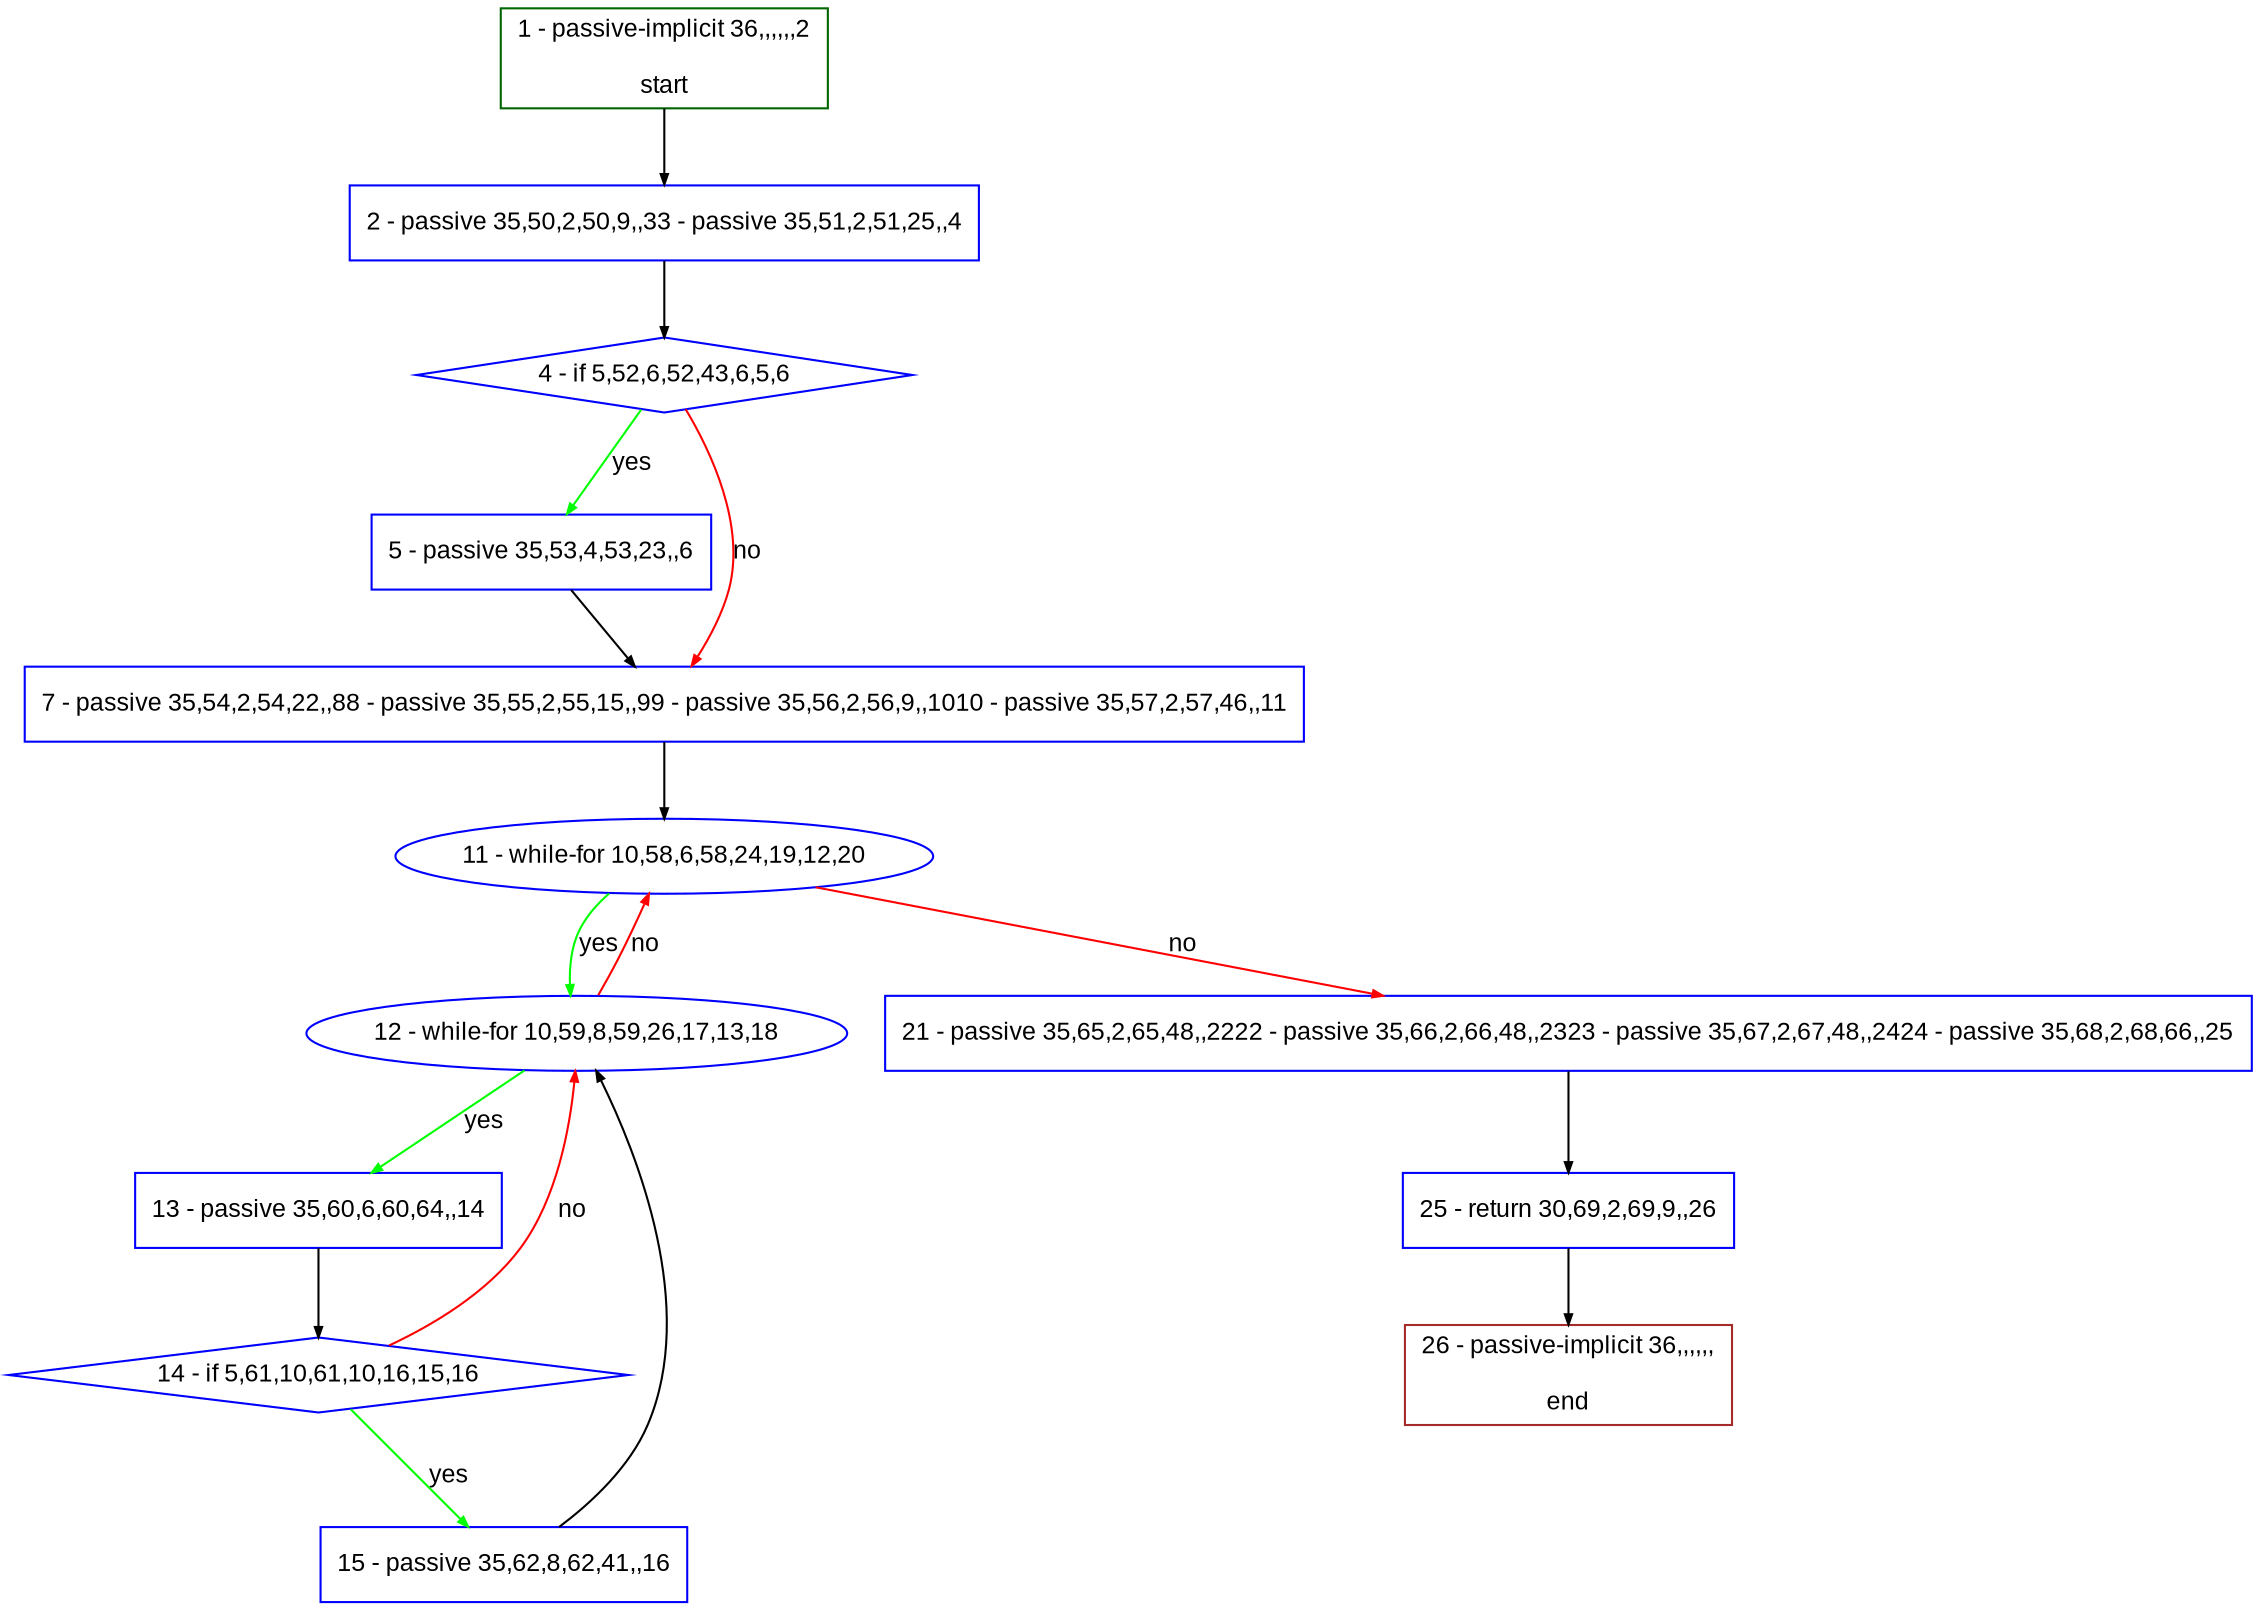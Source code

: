 digraph "" {
  graph [pack="true", label="", fontsize="12", packmode="clust", fontname="Arial", fillcolor="#FFFFCC", bgcolor="white", style="rounded,filled", compound="true"];
  node [node_initialized="no", label="", color="grey", fontsize="12", fillcolor="white", fontname="Arial", style="filled", shape="rectangle", compound="true", fixedsize="false"];
  edge [fontcolor="black", arrowhead="normal", arrowtail="none", arrowsize="0.5", ltail="", label="", color="black", fontsize="12", lhead="", fontname="Arial", dir="forward", compound="true"];
  __N1 [label="2 - passive 35,50,2,50,9,,33 - passive 35,51,2,51,25,,4", color="#0000ff", fillcolor="#ffffff", style="filled", shape="box"];
  __N2 [label="1 - passive-implicit 36,,,,,,2\n\nstart", color="#006400", fillcolor="#ffffff", style="filled", shape="box"];
  __N3 [label="4 - if 5,52,6,52,43,6,5,6", color="#0000ff", fillcolor="#ffffff", style="filled", shape="diamond"];
  __N4 [label="5 - passive 35,53,4,53,23,,6", color="#0000ff", fillcolor="#ffffff", style="filled", shape="box"];
  __N5 [label="7 - passive 35,54,2,54,22,,88 - passive 35,55,2,55,15,,99 - passive 35,56,2,56,9,,1010 - passive 35,57,2,57,46,,11", color="#0000ff", fillcolor="#ffffff", style="filled", shape="box"];
  __N6 [label="11 - while-for 10,58,6,58,24,19,12,20", color="#0000ff", fillcolor="#ffffff", style="filled", shape="oval"];
  __N7 [label="12 - while-for 10,59,8,59,26,17,13,18", color="#0000ff", fillcolor="#ffffff", style="filled", shape="oval"];
  __N8 [label="21 - passive 35,65,2,65,48,,2222 - passive 35,66,2,66,48,,2323 - passive 35,67,2,67,48,,2424 - passive 35,68,2,68,66,,25", color="#0000ff", fillcolor="#ffffff", style="filled", shape="box"];
  __N9 [label="13 - passive 35,60,6,60,64,,14", color="#0000ff", fillcolor="#ffffff", style="filled", shape="box"];
  __N10 [label="14 - if 5,61,10,61,10,16,15,16", color="#0000ff", fillcolor="#ffffff", style="filled", shape="diamond"];
  __N11 [label="15 - passive 35,62,8,62,41,,16", color="#0000ff", fillcolor="#ffffff", style="filled", shape="box"];
  __N12 [label="25 - return 30,69,2,69,9,,26", color="#0000ff", fillcolor="#ffffff", style="filled", shape="box"];
  __N13 [label="26 - passive-implicit 36,,,,,,\n\nend", color="#a52a2a", fillcolor="#ffffff", style="filled", shape="box"];
  __N2 -> __N1 [arrowhead="normal", arrowtail="none", color="#000000", label="", dir="forward"];
  __N1 -> __N3 [arrowhead="normal", arrowtail="none", color="#000000", label="", dir="forward"];
  __N3 -> __N4 [arrowhead="normal", arrowtail="none", color="#00ff00", label="yes", dir="forward"];
  __N3 -> __N5 [arrowhead="normal", arrowtail="none", color="#ff0000", label="no", dir="forward"];
  __N4 -> __N5 [arrowhead="normal", arrowtail="none", color="#000000", label="", dir="forward"];
  __N5 -> __N6 [arrowhead="normal", arrowtail="none", color="#000000", label="", dir="forward"];
  __N6 -> __N7 [arrowhead="normal", arrowtail="none", color="#00ff00", label="yes", dir="forward"];
  __N7 -> __N6 [arrowhead="normal", arrowtail="none", color="#ff0000", label="no", dir="forward"];
  __N6 -> __N8 [arrowhead="normal", arrowtail="none", color="#ff0000", label="no", dir="forward"];
  __N7 -> __N9 [arrowhead="normal", arrowtail="none", color="#00ff00", label="yes", dir="forward"];
  __N9 -> __N10 [arrowhead="normal", arrowtail="none", color="#000000", label="", dir="forward"];
  __N10 -> __N7 [arrowhead="normal", arrowtail="none", color="#ff0000", label="no", dir="forward"];
  __N10 -> __N11 [arrowhead="normal", arrowtail="none", color="#00ff00", label="yes", dir="forward"];
  __N11 -> __N7 [arrowhead="normal", arrowtail="none", color="#000000", label="", dir="forward"];
  __N8 -> __N12 [arrowhead="normal", arrowtail="none", color="#000000", label="", dir="forward"];
  __N12 -> __N13 [arrowhead="normal", arrowtail="none", color="#000000", label="", dir="forward"];
}

